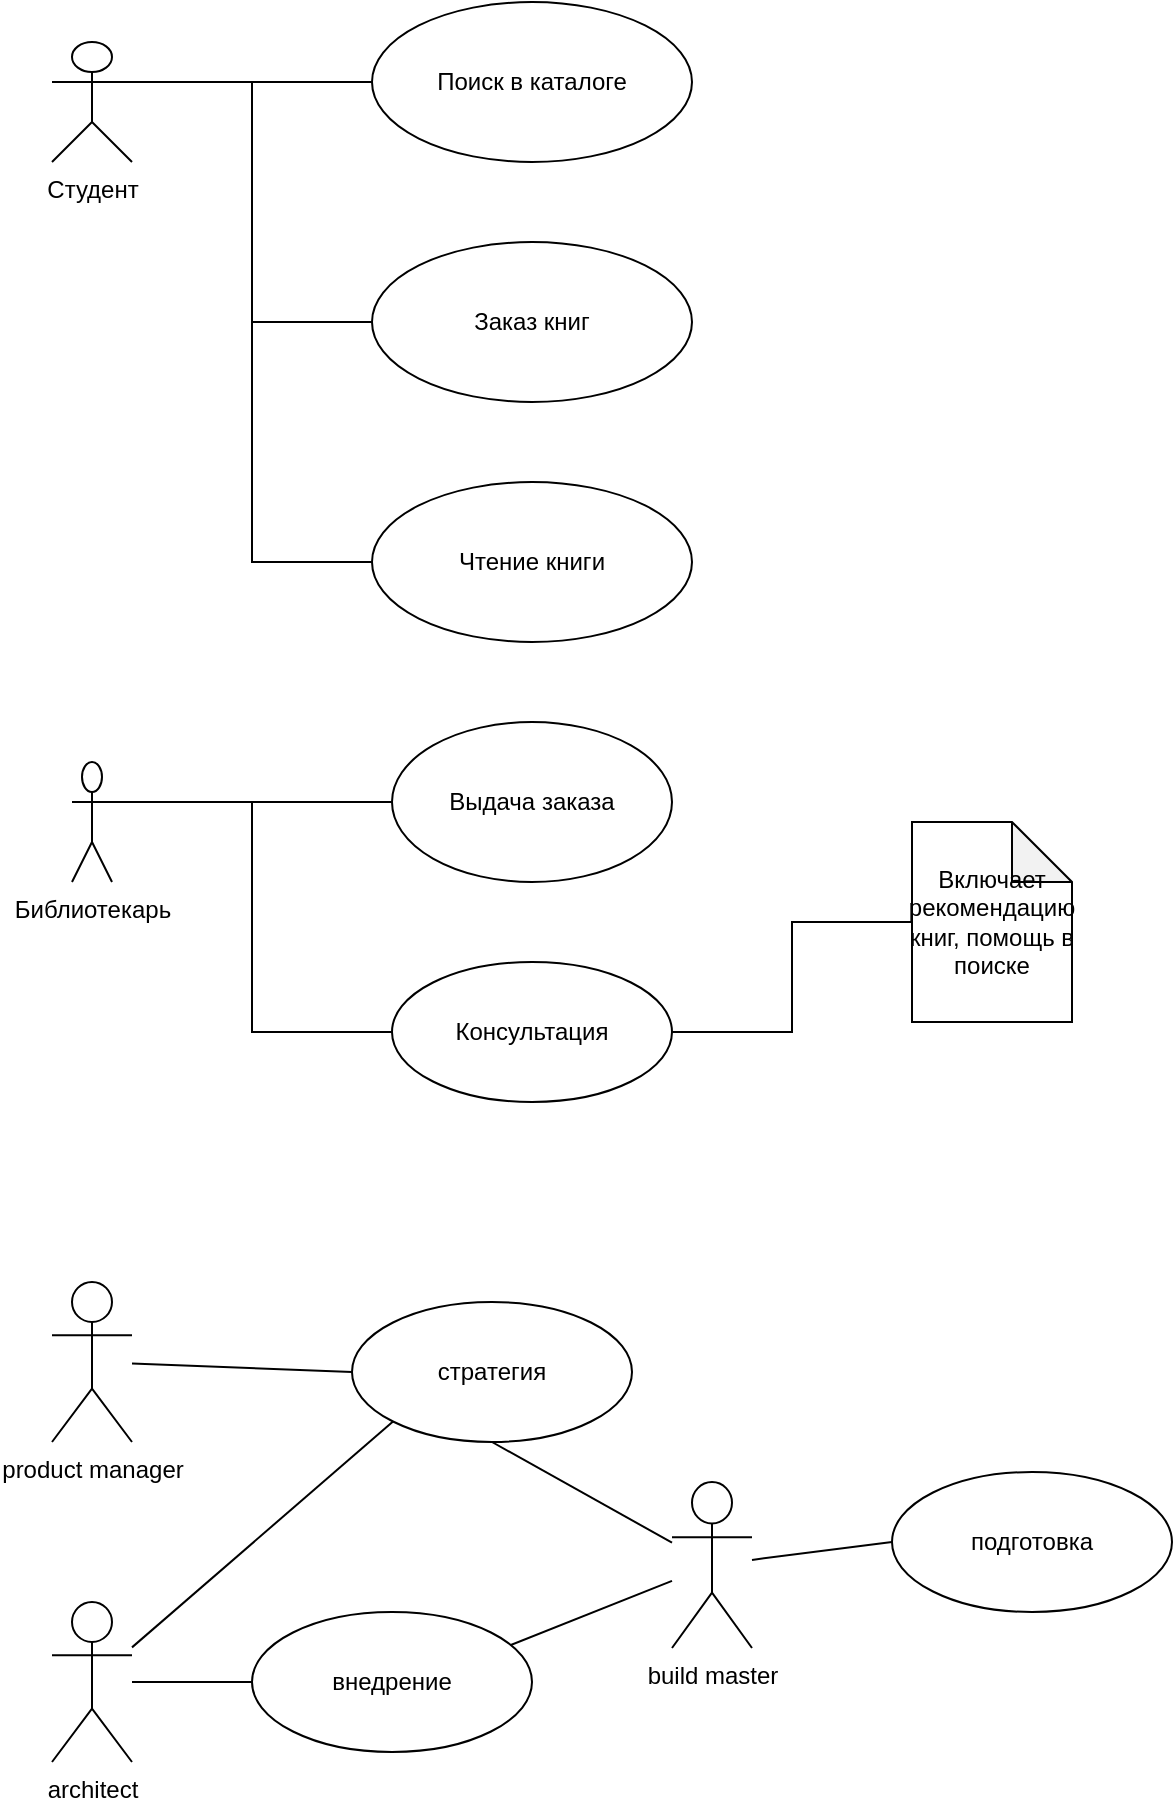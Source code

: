 <mxfile version="14.5.1" type="device"><diagram name="Page-1" id="13e1069c-82ec-6db2-03f1-153e76fe0fe0"><mxGraphModel dx="692" dy="405" grid="1" gridSize="10" guides="1" tooltips="1" connect="1" arrows="1" fold="1" page="0" pageScale="1" pageWidth="1100" pageHeight="850" background="#ffffff" math="0" shadow="0"><root><mxCell id="0"/><mxCell id="1" parent="0"/><mxCell id="eJ3dFNxOhmFmhCsa5q0i-7" style="edgeStyle=orthogonalEdgeStyle;rounded=0;orthogonalLoop=1;jettySize=auto;html=1;entryX=0;entryY=0.5;entryDx=0;entryDy=0;endArrow=none;endFill=0;exitX=1;exitY=0.333;exitDx=0;exitDy=0;exitPerimeter=0;" edge="1" parent="1" source="eJ3dFNxOhmFmhCsa5q0i-2" target="eJ3dFNxOhmFmhCsa5q0i-6"><mxGeometry relative="1" as="geometry"><Array as="points"><mxPoint x="390" y="240"/><mxPoint x="390" y="240"/></Array></mxGeometry></mxCell><mxCell id="eJ3dFNxOhmFmhCsa5q0i-10" style="edgeStyle=orthogonalEdgeStyle;rounded=0;orthogonalLoop=1;jettySize=auto;html=1;entryX=0;entryY=0.5;entryDx=0;entryDy=0;endArrow=none;endFill=0;" edge="1" parent="1" source="eJ3dFNxOhmFmhCsa5q0i-2" target="eJ3dFNxOhmFmhCsa5q0i-8"><mxGeometry relative="1" as="geometry"><Array as="points"><mxPoint x="380" y="240"/><mxPoint x="380" y="360"/></Array></mxGeometry></mxCell><mxCell id="eJ3dFNxOhmFmhCsa5q0i-11" style="edgeStyle=orthogonalEdgeStyle;rounded=0;orthogonalLoop=1;jettySize=auto;html=1;entryX=0;entryY=0.5;entryDx=0;entryDy=0;endArrow=none;endFill=0;" edge="1" parent="1" source="eJ3dFNxOhmFmhCsa5q0i-2" target="eJ3dFNxOhmFmhCsa5q0i-9"><mxGeometry relative="1" as="geometry"><Array as="points"><mxPoint x="380" y="240"/><mxPoint x="380" y="480"/></Array></mxGeometry></mxCell><mxCell id="eJ3dFNxOhmFmhCsa5q0i-2" value="Студент" style="shape=umlActor;verticalLabelPosition=bottom;verticalAlign=top;html=1;" vertex="1" parent="1"><mxGeometry x="280" y="220" width="40" height="60" as="geometry"/></mxCell><mxCell id="eJ3dFNxOhmFmhCsa5q0i-15" style="edgeStyle=orthogonalEdgeStyle;rounded=0;orthogonalLoop=1;jettySize=auto;html=1;entryX=0;entryY=0.5;entryDx=0;entryDy=0;endArrow=none;endFill=0;" edge="1" parent="1" source="eJ3dFNxOhmFmhCsa5q0i-3" target="eJ3dFNxOhmFmhCsa5q0i-13"><mxGeometry relative="1" as="geometry"><Array as="points"><mxPoint x="350" y="600"/><mxPoint x="350" y="600"/></Array></mxGeometry></mxCell><mxCell id="eJ3dFNxOhmFmhCsa5q0i-16" style="edgeStyle=orthogonalEdgeStyle;rounded=0;orthogonalLoop=1;jettySize=auto;html=1;entryX=0;entryY=0.5;entryDx=0;entryDy=0;endArrow=none;endFill=0;" edge="1" parent="1" source="eJ3dFNxOhmFmhCsa5q0i-3" target="eJ3dFNxOhmFmhCsa5q0i-14"><mxGeometry relative="1" as="geometry"><Array as="points"><mxPoint x="380" y="600"/><mxPoint x="380" y="715"/></Array></mxGeometry></mxCell><mxCell id="eJ3dFNxOhmFmhCsa5q0i-3" value="Библиотекарь" style="shape=umlActor;verticalLabelPosition=bottom;verticalAlign=top;html=1;" vertex="1" parent="1"><mxGeometry x="290" y="580" width="20" height="60" as="geometry"/></mxCell><mxCell id="eJ3dFNxOhmFmhCsa5q0i-6" value="Поиск в каталоге" style="ellipse;whiteSpace=wrap;html=1;" vertex="1" parent="1"><mxGeometry x="440" y="200" width="160" height="80" as="geometry"/></mxCell><mxCell id="eJ3dFNxOhmFmhCsa5q0i-8" value="Заказ книг" style="ellipse;whiteSpace=wrap;html=1;" vertex="1" parent="1"><mxGeometry x="440" y="320" width="160" height="80" as="geometry"/></mxCell><mxCell id="eJ3dFNxOhmFmhCsa5q0i-9" value="Чтение книги" style="ellipse;whiteSpace=wrap;html=1;" vertex="1" parent="1"><mxGeometry x="440" y="440" width="160" height="80" as="geometry"/></mxCell><mxCell id="eJ3dFNxOhmFmhCsa5q0i-13" value="Выдача заказа" style="ellipse;whiteSpace=wrap;html=1;" vertex="1" parent="1"><mxGeometry x="450" y="560" width="140" height="80" as="geometry"/></mxCell><mxCell id="eJ3dFNxOhmFmhCsa5q0i-18" style="edgeStyle=orthogonalEdgeStyle;rounded=0;orthogonalLoop=1;jettySize=auto;html=1;entryX=0;entryY=0.5;entryDx=0;entryDy=0;entryPerimeter=0;endArrow=none;endFill=0;" edge="1" parent="1" source="eJ3dFNxOhmFmhCsa5q0i-14" target="eJ3dFNxOhmFmhCsa5q0i-17"><mxGeometry relative="1" as="geometry"/></mxCell><mxCell id="eJ3dFNxOhmFmhCsa5q0i-14" value="Консультация" style="ellipse;whiteSpace=wrap;html=1;" vertex="1" parent="1"><mxGeometry x="450" y="680" width="140" height="70" as="geometry"/></mxCell><mxCell id="eJ3dFNxOhmFmhCsa5q0i-17" value="Включает рекомендацию книг, помощь в поиске" style="shape=note;whiteSpace=wrap;html=1;backgroundOutline=1;darkOpacity=0.05;" vertex="1" parent="1"><mxGeometry x="710" y="610" width="80" height="100" as="geometry"/></mxCell><mxCell id="eJ3dFNxOhmFmhCsa5q0i-24" style="rounded=0;orthogonalLoop=1;jettySize=auto;html=1;entryX=0;entryY=0.5;entryDx=0;entryDy=0;endArrow=none;endFill=0;" edge="1" parent="1" source="eJ3dFNxOhmFmhCsa5q0i-19" target="eJ3dFNxOhmFmhCsa5q0i-22"><mxGeometry relative="1" as="geometry"/></mxCell><mxCell id="eJ3dFNxOhmFmhCsa5q0i-19" value="product manager" style="shape=umlActor;verticalLabelPosition=bottom;verticalAlign=top;html=1;" vertex="1" parent="1"><mxGeometry x="280" y="840" width="40" height="80" as="geometry"/></mxCell><mxCell id="eJ3dFNxOhmFmhCsa5q0i-26" style="edgeStyle=orthogonalEdgeStyle;rounded=0;orthogonalLoop=1;jettySize=auto;html=1;entryX=0;entryY=0.5;entryDx=0;entryDy=0;endArrow=none;endFill=0;" edge="1" parent="1" source="eJ3dFNxOhmFmhCsa5q0i-20" target="eJ3dFNxOhmFmhCsa5q0i-23"><mxGeometry relative="1" as="geometry"/></mxCell><mxCell id="eJ3dFNxOhmFmhCsa5q0i-30" style="rounded=0;orthogonalLoop=1;jettySize=auto;html=1;entryX=0;entryY=1;entryDx=0;entryDy=0;endArrow=none;endFill=0;" edge="1" parent="1" source="eJ3dFNxOhmFmhCsa5q0i-20" target="eJ3dFNxOhmFmhCsa5q0i-22"><mxGeometry relative="1" as="geometry"/></mxCell><mxCell id="eJ3dFNxOhmFmhCsa5q0i-20" value="architect" style="shape=umlActor;verticalLabelPosition=bottom;verticalAlign=top;html=1;" vertex="1" parent="1"><mxGeometry x="280" y="1000" width="40" height="80" as="geometry"/></mxCell><mxCell id="eJ3dFNxOhmFmhCsa5q0i-28" style="rounded=0;orthogonalLoop=1;jettySize=auto;html=1;entryX=0;entryY=0.5;entryDx=0;entryDy=0;endArrow=none;endFill=0;" edge="1" parent="1" source="eJ3dFNxOhmFmhCsa5q0i-21" target="eJ3dFNxOhmFmhCsa5q0i-27"><mxGeometry relative="1" as="geometry"/></mxCell><mxCell id="eJ3dFNxOhmFmhCsa5q0i-31" style="edgeStyle=none;rounded=0;orthogonalLoop=1;jettySize=auto;html=1;entryX=0;entryY=1;entryDx=0;entryDy=0;endArrow=none;endFill=0;" edge="1" parent="1" source="eJ3dFNxOhmFmhCsa5q0i-21" target="eJ3dFNxOhmFmhCsa5q0i-23"><mxGeometry relative="1" as="geometry"/></mxCell><mxCell id="eJ3dFNxOhmFmhCsa5q0i-32" style="edgeStyle=none;rounded=0;orthogonalLoop=1;jettySize=auto;html=1;entryX=0.5;entryY=1;entryDx=0;entryDy=0;endArrow=none;endFill=0;" edge="1" parent="1" source="eJ3dFNxOhmFmhCsa5q0i-21" target="eJ3dFNxOhmFmhCsa5q0i-22"><mxGeometry relative="1" as="geometry"/></mxCell><mxCell id="eJ3dFNxOhmFmhCsa5q0i-21" value="build master" style="shape=umlActor;verticalLabelPosition=bottom;verticalAlign=top;html=1;" vertex="1" parent="1"><mxGeometry x="590" y="940" width="40" height="83" as="geometry"/></mxCell><mxCell id="eJ3dFNxOhmFmhCsa5q0i-22" value="стратегия" style="ellipse;whiteSpace=wrap;html=1;" vertex="1" parent="1"><mxGeometry x="430" y="850" width="140" height="70" as="geometry"/></mxCell><mxCell id="eJ3dFNxOhmFmhCsa5q0i-23" value="внедрение" style="ellipse;whiteSpace=wrap;html=1;" vertex="1" parent="1"><mxGeometry x="380" y="1005" width="140" height="70" as="geometry"/></mxCell><mxCell id="eJ3dFNxOhmFmhCsa5q0i-27" value="подготовка" style="ellipse;whiteSpace=wrap;html=1;" vertex="1" parent="1"><mxGeometry x="700" y="935" width="140" height="70" as="geometry"/></mxCell></root></mxGraphModel></diagram></mxfile>